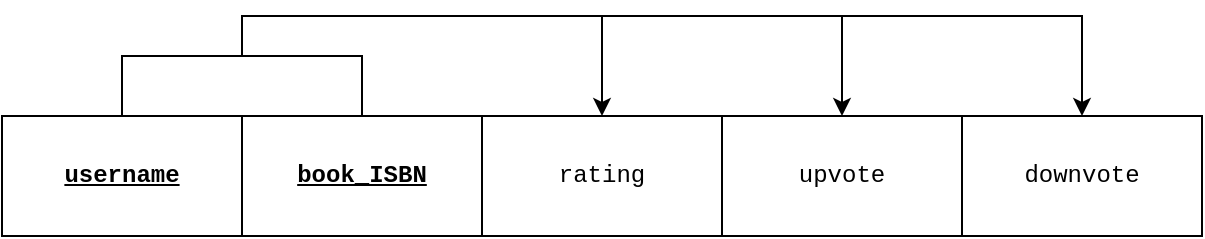 <mxfile version="21.3.0">
  <diagram name="Page-1" id="MqEHJxqcGR0iH7Ui8UXM">
    <mxGraphModel dx="-10" dy="462" grid="1" gridSize="10" guides="1" tooltips="1" connect="1" arrows="1" fold="1" page="1" pageScale="1" pageWidth="850" pageHeight="1100" math="0" shadow="0">
      <root>
        <mxCell id="0" />
        <mxCell id="1" parent="0" />
        <mxCell id="82ItoaPyIO3ZiafDyYQU-13" value="username" style="rounded=0;whiteSpace=wrap;html=1;fontStyle=5;fontFamily=Courier New;labelBackgroundColor=none;" vertex="1" parent="1">
          <mxGeometry x="980" y="870" width="120" height="60" as="geometry" />
        </mxCell>
        <mxCell id="82ItoaPyIO3ZiafDyYQU-14" value="book_ISBN" style="rounded=0;whiteSpace=wrap;html=1;fontStyle=5;fontFamily=Courier New;labelBackgroundColor=none;" vertex="1" parent="1">
          <mxGeometry x="1100" y="870" width="120" height="60" as="geometry" />
        </mxCell>
        <mxCell id="82ItoaPyIO3ZiafDyYQU-15" value="rating" style="rounded=0;whiteSpace=wrap;html=1;fontFamily=Courier New;labelBackgroundColor=none;" vertex="1" parent="1">
          <mxGeometry x="1220" y="870" width="120" height="60" as="geometry" />
        </mxCell>
        <mxCell id="82ItoaPyIO3ZiafDyYQU-16" value="upvote" style="rounded=0;whiteSpace=wrap;html=1;fontFamily=Courier New;labelBackgroundColor=none;" vertex="1" parent="1">
          <mxGeometry x="1340" y="870" width="120" height="60" as="geometry" />
        </mxCell>
        <mxCell id="82ItoaPyIO3ZiafDyYQU-17" value="downvote" style="rounded=0;whiteSpace=wrap;html=1;fontFamily=Courier New;labelBackgroundColor=none;" vertex="1" parent="1">
          <mxGeometry x="1460" y="870" width="120" height="60" as="geometry" />
        </mxCell>
        <mxCell id="82ItoaPyIO3ZiafDyYQU-20" style="edgeStyle=orthogonalEdgeStyle;rounded=0;orthogonalLoop=1;jettySize=auto;html=1;exitX=0.5;exitY=1;exitDx=0;exitDy=0;entryX=0.5;entryY=0;entryDx=0;entryDy=0;" edge="1" parent="1" source="82ItoaPyIO3ZiafDyYQU-18" target="82ItoaPyIO3ZiafDyYQU-15">
          <mxGeometry relative="1" as="geometry" />
        </mxCell>
        <mxCell id="82ItoaPyIO3ZiafDyYQU-21" style="edgeStyle=orthogonalEdgeStyle;rounded=0;orthogonalLoop=1;jettySize=auto;html=1;exitX=0.5;exitY=1;exitDx=0;exitDy=0;entryX=0.5;entryY=0;entryDx=0;entryDy=0;" edge="1" parent="1" source="82ItoaPyIO3ZiafDyYQU-18" target="82ItoaPyIO3ZiafDyYQU-16">
          <mxGeometry relative="1" as="geometry" />
        </mxCell>
        <mxCell id="82ItoaPyIO3ZiafDyYQU-22" style="edgeStyle=orthogonalEdgeStyle;rounded=0;orthogonalLoop=1;jettySize=auto;html=1;exitX=0.5;exitY=1;exitDx=0;exitDy=0;entryX=0.5;entryY=0;entryDx=0;entryDy=0;" edge="1" parent="1" source="82ItoaPyIO3ZiafDyYQU-18" target="82ItoaPyIO3ZiafDyYQU-17">
          <mxGeometry relative="1" as="geometry" />
        </mxCell>
        <mxCell id="82ItoaPyIO3ZiafDyYQU-18" value="" style="shape=partialRectangle;whiteSpace=wrap;html=1;bottom=1;right=1;left=1;top=0;fillColor=none;routingCenterX=-0.5;direction=west;" vertex="1" parent="1">
          <mxGeometry x="1040" y="840" width="120" height="30" as="geometry" />
        </mxCell>
      </root>
    </mxGraphModel>
  </diagram>
</mxfile>
